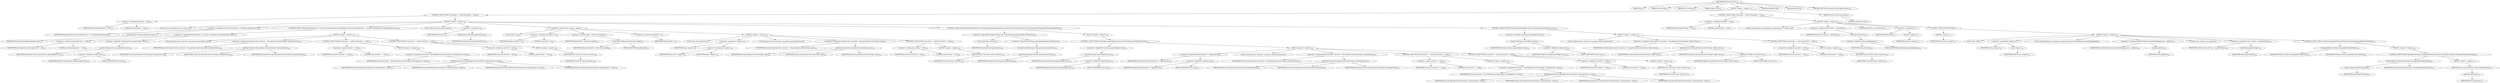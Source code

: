 digraph "findTypeConverter" {  
"551" [label = <(METHOD,findTypeConverter)<SUB>178</SUB>> ]
"29" [label = <(PARAM,this)<SUB>178</SUB>> ]
"552" [label = <(PARAM,Class toType)<SUB>178</SUB>> ]
"553" [label = <(PARAM,Class fromType)<SUB>178</SUB>> ]
"554" [label = <(PARAM,Object value)<SUB>178</SUB>> ]
"555" [label = <(BLOCK,&lt;empty&gt;,&lt;empty&gt;)<SUB>178</SUB>> ]
"556" [label = <(CONTROL_STRUCTURE,if (fromType != null),if (fromType != null))<SUB>180</SUB>> ]
"557" [label = <(&lt;operator&gt;.notEquals,fromType != null)<SUB>180</SUB>> ]
"558" [label = <(IDENTIFIER,fromType,fromType != null)<SUB>180</SUB>> ]
"559" [label = <(LITERAL,null,fromType != null)<SUB>180</SUB>> ]
"560" [label = <(BLOCK,&lt;empty&gt;,&lt;empty&gt;)<SUB>180</SUB>> ]
"561" [label = <(LOCAL,Class fromSuperClass: java.lang.Class)> ]
"562" [label = <(&lt;operator&gt;.assignment,Class fromSuperClass = fromType.getSuperclass())<SUB>181</SUB>> ]
"563" [label = <(IDENTIFIER,fromSuperClass,Class fromSuperClass = fromType.getSuperclass())<SUB>181</SUB>> ]
"564" [label = <(getSuperclass,fromType.getSuperclass())<SUB>181</SUB>> ]
"565" [label = <(IDENTIFIER,fromType,fromType.getSuperclass())<SUB>181</SUB>> ]
"566" [label = <(CONTROL_STRUCTURE,if (fromSuperClass != null &amp;&amp; !fromSuperClass.equals(Object.class)),if (fromSuperClass != null &amp;&amp; !fromSuperClass.equals(Object.class)))<SUB>182</SUB>> ]
"567" [label = <(&lt;operator&gt;.logicalAnd,fromSuperClass != null &amp;&amp; !fromSuperClass.equals(Object.class))<SUB>182</SUB>> ]
"568" [label = <(&lt;operator&gt;.notEquals,fromSuperClass != null)<SUB>182</SUB>> ]
"569" [label = <(IDENTIFIER,fromSuperClass,fromSuperClass != null)<SUB>182</SUB>> ]
"570" [label = <(LITERAL,null,fromSuperClass != null)<SUB>182</SUB>> ]
"571" [label = <(&lt;operator&gt;.logicalNot,!fromSuperClass.equals(Object.class))<SUB>182</SUB>> ]
"572" [label = <(equals,fromSuperClass.equals(Object.class))<SUB>182</SUB>> ]
"573" [label = <(IDENTIFIER,fromSuperClass,fromSuperClass.equals(Object.class))<SUB>182</SUB>> ]
"574" [label = <(&lt;operator&gt;.fieldAccess,Object.class)<SUB>182</SUB>> ]
"575" [label = <(IDENTIFIER,Object,fromSuperClass.equals(Object.class))<SUB>182</SUB>> ]
"576" [label = <(FIELD_IDENTIFIER,class,class)<SUB>182</SUB>> ]
"577" [label = <(BLOCK,&lt;empty&gt;,&lt;empty&gt;)<SUB>182</SUB>> ]
"578" [label = <(LOCAL,TypeConverter converter: org.apache.camel.TypeConverter)> ]
"579" [label = <(&lt;operator&gt;.assignment,TypeConverter converter = this.getTypeConverter(toType, fromSuperClass))<SUB>184</SUB>> ]
"580" [label = <(IDENTIFIER,converter,TypeConverter converter = this.getTypeConverter(toType, fromSuperClass))<SUB>184</SUB>> ]
"581" [label = <(getTypeConverter,this.getTypeConverter(toType, fromSuperClass))<SUB>184</SUB>> ]
"28" [label = <(IDENTIFIER,this,this.getTypeConverter(toType, fromSuperClass))<SUB>184</SUB>> ]
"582" [label = <(IDENTIFIER,toType,this.getTypeConverter(toType, fromSuperClass))<SUB>184</SUB>> ]
"583" [label = <(IDENTIFIER,fromSuperClass,this.getTypeConverter(toType, fromSuperClass))<SUB>184</SUB>> ]
"584" [label = <(CONTROL_STRUCTURE,if (converter == null),if (converter == null))<SUB>185</SUB>> ]
"585" [label = <(&lt;operator&gt;.equals,converter == null)<SUB>185</SUB>> ]
"586" [label = <(IDENTIFIER,converter,converter == null)<SUB>185</SUB>> ]
"587" [label = <(LITERAL,null,converter == null)<SUB>185</SUB>> ]
"588" [label = <(BLOCK,&lt;empty&gt;,&lt;empty&gt;)<SUB>185</SUB>> ]
"589" [label = <(&lt;operator&gt;.assignment,converter = this.findTypeConverter(toType, fromSuperClass, value))<SUB>186</SUB>> ]
"590" [label = <(IDENTIFIER,converter,converter = this.findTypeConverter(toType, fromSuperClass, value))<SUB>186</SUB>> ]
"591" [label = <(findTypeConverter,this.findTypeConverter(toType, fromSuperClass, value))<SUB>186</SUB>> ]
"30" [label = <(IDENTIFIER,this,this.findTypeConverter(toType, fromSuperClass, value))<SUB>186</SUB>> ]
"592" [label = <(IDENTIFIER,toType,this.findTypeConverter(toType, fromSuperClass, value))<SUB>186</SUB>> ]
"593" [label = <(IDENTIFIER,fromSuperClass,this.findTypeConverter(toType, fromSuperClass, value))<SUB>186</SUB>> ]
"594" [label = <(IDENTIFIER,value,this.findTypeConverter(toType, fromSuperClass, value))<SUB>186</SUB>> ]
"595" [label = <(CONTROL_STRUCTURE,if (converter != null),if (converter != null))<SUB>188</SUB>> ]
"596" [label = <(&lt;operator&gt;.notEquals,converter != null)<SUB>188</SUB>> ]
"597" [label = <(IDENTIFIER,converter,converter != null)<SUB>188</SUB>> ]
"598" [label = <(LITERAL,null,converter != null)<SUB>188</SUB>> ]
"599" [label = <(BLOCK,&lt;empty&gt;,&lt;empty&gt;)<SUB>188</SUB>> ]
"600" [label = <(RETURN,return converter;,return converter;)<SUB>189</SUB>> ]
"601" [label = <(IDENTIFIER,converter,return converter;)<SUB>189</SUB>> ]
"602" [label = <(LOCAL,$iterLocal1: java.lang.Class[])<SUB>192</SUB>> ]
"603" [label = <(&lt;operator&gt;.assignment,)<SUB>192</SUB>> ]
"604" [label = <(IDENTIFIER,$iterLocal1,)<SUB>192</SUB>> ]
"605" [label = <(getInterfaces,fromType.getInterfaces())<SUB>192</SUB>> ]
"606" [label = <(IDENTIFIER,fromType,fromType.getInterfaces())<SUB>192</SUB>> ]
"607" [label = <(CONTROL_STRUCTURE,&lt;empty&gt;,&lt;empty&gt;)> ]
"608" [label = <(LOCAL,$idx0: int)<SUB>192</SUB>> ]
"609" [label = <(&lt;operator&gt;.assignment,int $idx0 = 0)<SUB>192</SUB>> ]
"610" [label = <(IDENTIFIER,$idx0,int $idx0 = 0)<SUB>192</SUB>> ]
"611" [label = <(LITERAL,0,int $idx0 = 0)<SUB>192</SUB>> ]
"612" [label = <(&lt;operator&gt;.lessThan,$idx0 &lt; $iterLocal1.length)<SUB>192</SUB>> ]
"613" [label = <(IDENTIFIER,$idx0,$idx0 &lt; $iterLocal1.length)<SUB>192</SUB>> ]
"614" [label = <(&lt;operator&gt;.fieldAccess,$iterLocal1.length)<SUB>192</SUB>> ]
"615" [label = <(IDENTIFIER,$iterLocal1,$idx0 &lt; $iterLocal1.length)<SUB>192</SUB>> ]
"616" [label = <(FIELD_IDENTIFIER,length,length)<SUB>192</SUB>> ]
"617" [label = <(&lt;operator&gt;.postIncrement,$idx0++)<SUB>192</SUB>> ]
"618" [label = <(IDENTIFIER,$idx0,$idx0++)<SUB>192</SUB>> ]
"619" [label = <(BLOCK,&lt;empty&gt;,&lt;empty&gt;)<SUB>192</SUB>> ]
"620" [label = <(LOCAL,type: java.lang.Class)<SUB>192</SUB>> ]
"621" [label = <(&lt;operator&gt;.assignment,&lt;empty&gt;)<SUB>192</SUB>> ]
"622" [label = <(IDENTIFIER,type,&lt;empty&gt;)<SUB>192</SUB>> ]
"623" [label = <(&lt;operator&gt;.indexAccess,&lt;empty&gt;)<SUB>192</SUB>> ]
"624" [label = <(IDENTIFIER,$iterLocal1,&lt;empty&gt;)<SUB>192</SUB>> ]
"625" [label = <(IDENTIFIER,$idx0,&lt;empty&gt;)<SUB>192</SUB>> ]
"626" [label = <(LOCAL,TypeConverter converter: org.apache.camel.TypeConverter)> ]
"627" [label = <(&lt;operator&gt;.assignment,TypeConverter converter = this.getTypeConverter(toType, type))<SUB>193</SUB>> ]
"628" [label = <(IDENTIFIER,converter,TypeConverter converter = this.getTypeConverter(toType, type))<SUB>193</SUB>> ]
"629" [label = <(getTypeConverter,this.getTypeConverter(toType, type))<SUB>193</SUB>> ]
"31" [label = <(IDENTIFIER,this,this.getTypeConverter(toType, type))<SUB>193</SUB>> ]
"630" [label = <(IDENTIFIER,toType,this.getTypeConverter(toType, type))<SUB>193</SUB>> ]
"631" [label = <(IDENTIFIER,type,this.getTypeConverter(toType, type))<SUB>193</SUB>> ]
"632" [label = <(CONTROL_STRUCTURE,if (converter != null),if (converter != null))<SUB>194</SUB>> ]
"633" [label = <(&lt;operator&gt;.notEquals,converter != null)<SUB>194</SUB>> ]
"634" [label = <(IDENTIFIER,converter,converter != null)<SUB>194</SUB>> ]
"635" [label = <(LITERAL,null,converter != null)<SUB>194</SUB>> ]
"636" [label = <(BLOCK,&lt;empty&gt;,&lt;empty&gt;)<SUB>194</SUB>> ]
"637" [label = <(RETURN,return converter;,return converter;)<SUB>195</SUB>> ]
"638" [label = <(IDENTIFIER,converter,return converter;)<SUB>195</SUB>> ]
"639" [label = <(CONTROL_STRUCTURE,if (fromType.isArray() &amp;&amp; !fromType.getComponentType().isPrimitive()),if (fromType.isArray() &amp;&amp; !fromType.getComponentType().isPrimitive()))<SUB>200</SUB>> ]
"640" [label = <(&lt;operator&gt;.logicalAnd,fromType.isArray() &amp;&amp; !fromType.getComponentType().isPrimitive())<SUB>200</SUB>> ]
"641" [label = <(isArray,fromType.isArray())<SUB>200</SUB>> ]
"642" [label = <(IDENTIFIER,fromType,fromType.isArray())<SUB>200</SUB>> ]
"643" [label = <(&lt;operator&gt;.logicalNot,!fromType.getComponentType().isPrimitive())<SUB>200</SUB>> ]
"644" [label = <(isPrimitive,fromType.getComponentType().isPrimitive())<SUB>200</SUB>> ]
"645" [label = <(getComponentType,fromType.getComponentType())<SUB>200</SUB>> ]
"646" [label = <(IDENTIFIER,fromType,fromType.getComponentType())<SUB>200</SUB>> ]
"647" [label = <(BLOCK,&lt;empty&gt;,&lt;empty&gt;)<SUB>200</SUB>> ]
"648" [label = <(CONTROL_STRUCTURE,if (!fromType.equals(Object[].class)),if (!fromType.equals(Object[].class)))<SUB>202</SUB>> ]
"649" [label = <(&lt;operator&gt;.logicalNot,!fromType.equals(Object[].class))<SUB>202</SUB>> ]
"650" [label = <(equals,fromType.equals(Object[].class))<SUB>202</SUB>> ]
"651" [label = <(IDENTIFIER,fromType,fromType.equals(Object[].class))<SUB>202</SUB>> ]
"652" [label = <(&lt;operator&gt;.fieldAccess,Object[].class)<SUB>202</SUB>> ]
"653" [label = <(IDENTIFIER,Object[],fromType.equals(Object[].class))<SUB>202</SUB>> ]
"654" [label = <(FIELD_IDENTIFIER,class,class)<SUB>202</SUB>> ]
"655" [label = <(BLOCK,&lt;empty&gt;,&lt;empty&gt;)<SUB>202</SUB>> ]
"656" [label = <(&lt;operator&gt;.assignment,fromSuperClass = Object[].class)<SUB>203</SUB>> ]
"657" [label = <(IDENTIFIER,fromSuperClass,fromSuperClass = Object[].class)<SUB>203</SUB>> ]
"658" [label = <(&lt;operator&gt;.fieldAccess,Object[].class)<SUB>203</SUB>> ]
"659" [label = <(IDENTIFIER,Object[],fromSuperClass = Object[].class)<SUB>203</SUB>> ]
"660" [label = <(FIELD_IDENTIFIER,class,class)<SUB>203</SUB>> ]
"661" [label = <(LOCAL,TypeConverter converter: org.apache.camel.TypeConverter)> ]
"662" [label = <(&lt;operator&gt;.assignment,TypeConverter converter = this.getTypeConverter(toType, fromSuperClass))<SUB>205</SUB>> ]
"663" [label = <(IDENTIFIER,converter,TypeConverter converter = this.getTypeConverter(toType, fromSuperClass))<SUB>205</SUB>> ]
"664" [label = <(getTypeConverter,this.getTypeConverter(toType, fromSuperClass))<SUB>205</SUB>> ]
"32" [label = <(IDENTIFIER,this,this.getTypeConverter(toType, fromSuperClass))<SUB>205</SUB>> ]
"665" [label = <(IDENTIFIER,toType,this.getTypeConverter(toType, fromSuperClass))<SUB>205</SUB>> ]
"666" [label = <(IDENTIFIER,fromSuperClass,this.getTypeConverter(toType, fromSuperClass))<SUB>205</SUB>> ]
"667" [label = <(CONTROL_STRUCTURE,if (converter == null),if (converter == null))<SUB>206</SUB>> ]
"668" [label = <(&lt;operator&gt;.equals,converter == null)<SUB>206</SUB>> ]
"669" [label = <(IDENTIFIER,converter,converter == null)<SUB>206</SUB>> ]
"670" [label = <(LITERAL,null,converter == null)<SUB>206</SUB>> ]
"671" [label = <(BLOCK,&lt;empty&gt;,&lt;empty&gt;)<SUB>206</SUB>> ]
"672" [label = <(&lt;operator&gt;.assignment,converter = this.findTypeConverter(toType, fromSuperClass, value))<SUB>207</SUB>> ]
"673" [label = <(IDENTIFIER,converter,converter = this.findTypeConverter(toType, fromSuperClass, value))<SUB>207</SUB>> ]
"674" [label = <(findTypeConverter,this.findTypeConverter(toType, fromSuperClass, value))<SUB>207</SUB>> ]
"33" [label = <(IDENTIFIER,this,this.findTypeConverter(toType, fromSuperClass, value))<SUB>207</SUB>> ]
"675" [label = <(IDENTIFIER,toType,this.findTypeConverter(toType, fromSuperClass, value))<SUB>207</SUB>> ]
"676" [label = <(IDENTIFIER,fromSuperClass,this.findTypeConverter(toType, fromSuperClass, value))<SUB>207</SUB>> ]
"677" [label = <(IDENTIFIER,value,this.findTypeConverter(toType, fromSuperClass, value))<SUB>207</SUB>> ]
"678" [label = <(CONTROL_STRUCTURE,if (converter != null),if (converter != null))<SUB>209</SUB>> ]
"679" [label = <(&lt;operator&gt;.notEquals,converter != null)<SUB>209</SUB>> ]
"680" [label = <(IDENTIFIER,converter,converter != null)<SUB>209</SUB>> ]
"681" [label = <(LITERAL,null,converter != null)<SUB>209</SUB>> ]
"682" [label = <(BLOCK,&lt;empty&gt;,&lt;empty&gt;)<SUB>209</SUB>> ]
"683" [label = <(RETURN,return converter;,return converter;)<SUB>210</SUB>> ]
"684" [label = <(IDENTIFIER,converter,return converter;)<SUB>210</SUB>> ]
"685" [label = <(CONTROL_STRUCTURE,if (!fromType.equals(Object.class)),if (!fromType.equals(Object.class)))<SUB>216</SUB>> ]
"686" [label = <(&lt;operator&gt;.logicalNot,!fromType.equals(Object.class))<SUB>216</SUB>> ]
"687" [label = <(equals,fromType.equals(Object.class))<SUB>216</SUB>> ]
"688" [label = <(IDENTIFIER,fromType,fromType.equals(Object.class))<SUB>216</SUB>> ]
"689" [label = <(&lt;operator&gt;.fieldAccess,Object.class)<SUB>216</SUB>> ]
"690" [label = <(IDENTIFIER,Object,fromType.equals(Object.class))<SUB>216</SUB>> ]
"691" [label = <(FIELD_IDENTIFIER,class,class)<SUB>216</SUB>> ]
"692" [label = <(BLOCK,&lt;empty&gt;,&lt;empty&gt;)<SUB>216</SUB>> ]
"693" [label = <(LOCAL,TypeConverter converter: org.apache.camel.TypeConverter)> ]
"694" [label = <(&lt;operator&gt;.assignment,TypeConverter converter = this.getTypeConverter(toType, Object.class))<SUB>217</SUB>> ]
"695" [label = <(IDENTIFIER,converter,TypeConverter converter = this.getTypeConverter(toType, Object.class))<SUB>217</SUB>> ]
"696" [label = <(getTypeConverter,this.getTypeConverter(toType, Object.class))<SUB>217</SUB>> ]
"34" [label = <(IDENTIFIER,this,this.getTypeConverter(toType, Object.class))<SUB>217</SUB>> ]
"697" [label = <(IDENTIFIER,toType,this.getTypeConverter(toType, Object.class))<SUB>217</SUB>> ]
"698" [label = <(&lt;operator&gt;.fieldAccess,Object.class)<SUB>217</SUB>> ]
"699" [label = <(IDENTIFIER,Object,this.getTypeConverter(toType, Object.class))<SUB>217</SUB>> ]
"700" [label = <(FIELD_IDENTIFIER,class,class)<SUB>217</SUB>> ]
"701" [label = <(CONTROL_STRUCTURE,if (converter != null),if (converter != null))<SUB>218</SUB>> ]
"702" [label = <(&lt;operator&gt;.notEquals,converter != null)<SUB>218</SUB>> ]
"703" [label = <(IDENTIFIER,converter,converter != null)<SUB>218</SUB>> ]
"704" [label = <(LITERAL,null,converter != null)<SUB>218</SUB>> ]
"705" [label = <(BLOCK,&lt;empty&gt;,&lt;empty&gt;)<SUB>218</SUB>> ]
"706" [label = <(RETURN,return converter;,return converter;)<SUB>219</SUB>> ]
"707" [label = <(IDENTIFIER,converter,return converter;)<SUB>219</SUB>> ]
"708" [label = <(CONTROL_STRUCTURE,if (fromType != null),if (fromType != null))<SUB>225</SUB>> ]
"709" [label = <(&lt;operator&gt;.notEquals,fromType != null)<SUB>225</SUB>> ]
"710" [label = <(IDENTIFIER,fromType,fromType != null)<SUB>225</SUB>> ]
"711" [label = <(LITERAL,null,fromType != null)<SUB>225</SUB>> ]
"712" [label = <(BLOCK,&lt;empty&gt;,&lt;empty&gt;)<SUB>225</SUB>> ]
"713" [label = <(LOCAL,Set&lt;Map.Entry&lt;TypeMapping, TypeConverter&gt;&gt; entries: ANY)> ]
"714" [label = <(&lt;operator&gt;.assignment,ANY entries = entrySet())<SUB>226</SUB>> ]
"715" [label = <(IDENTIFIER,entries,ANY entries = entrySet())<SUB>226</SUB>> ]
"716" [label = <(entrySet,entrySet())<SUB>226</SUB>> ]
"717" [label = <(&lt;operator&gt;.fieldAccess,this.typeMappings)<SUB>226</SUB>> ]
"718" [label = <(IDENTIFIER,this,entrySet())<SUB>226</SUB>> ]
"719" [label = <(FIELD_IDENTIFIER,typeMappings,typeMappings)<SUB>226</SUB>> ]
"720" [label = <(LOCAL,$iterLocal2: java.util.Iterator)<SUB>227</SUB>> ]
"721" [label = <(&lt;operator&gt;.assignment,)<SUB>227</SUB>> ]
"722" [label = <(IDENTIFIER,$iterLocal2,)<SUB>227</SUB>> ]
"723" [label = <(iterator,&lt;empty&gt;)<SUB>227</SUB>> ]
"724" [label = <(IDENTIFIER,entries,&lt;empty&gt;)<SUB>227</SUB>> ]
"725" [label = <(CONTROL_STRUCTURE,FOR,FOR)<SUB>227</SUB>> ]
"726" [label = <(hasNext,&lt;empty&gt;)<SUB>227</SUB>> ]
"727" [label = <(IDENTIFIER,$iterLocal2,&lt;empty&gt;)<SUB>227</SUB>> ]
"728" [label = <(BLOCK,&lt;empty&gt;,&lt;empty&gt;)<SUB>227</SUB>> ]
"729" [label = <(LOCAL,entry: ANY)<SUB>227</SUB>> ]
"730" [label = <(&lt;operator&gt;.assignment,&lt;empty&gt;)<SUB>227</SUB>> ]
"731" [label = <(IDENTIFIER,entry,&lt;empty&gt;)<SUB>227</SUB>> ]
"732" [label = <(next,&lt;empty&gt;)<SUB>227</SUB>> ]
"733" [label = <(IDENTIFIER,$iterLocal2,&lt;empty&gt;)<SUB>227</SUB>> ]
"734" [label = <(LOCAL,TypeMapping key: org.apache.camel.impl.converter.DefaultTypeConverter$TypeMapping)> ]
"735" [label = <(&lt;operator&gt;.assignment,DefaultTypeConverter$TypeMapping key = getKey())<SUB>228</SUB>> ]
"736" [label = <(IDENTIFIER,key,DefaultTypeConverter$TypeMapping key = getKey())<SUB>228</SUB>> ]
"737" [label = <(getKey,getKey())<SUB>228</SUB>> ]
"738" [label = <(IDENTIFIER,entry,getKey())<SUB>228</SUB>> ]
"739" [label = <(LOCAL,Class aToType: java.lang.Class)> ]
"740" [label = <(&lt;operator&gt;.assignment,Class aToType = key.getToType())<SUB>229</SUB>> ]
"741" [label = <(IDENTIFIER,aToType,Class aToType = key.getToType())<SUB>229</SUB>> ]
"742" [label = <(getToType,key.getToType())<SUB>229</SUB>> ]
"743" [label = <(IDENTIFIER,key,key.getToType())<SUB>229</SUB>> ]
"744" [label = <(CONTROL_STRUCTURE,if (toType.isAssignableFrom(aToType)),if (toType.isAssignableFrom(aToType)))<SUB>230</SUB>> ]
"745" [label = <(isAssignableFrom,toType.isAssignableFrom(aToType))<SUB>230</SUB>> ]
"746" [label = <(IDENTIFIER,toType,toType.isAssignableFrom(aToType))<SUB>230</SUB>> ]
"747" [label = <(IDENTIFIER,aToType,toType.isAssignableFrom(aToType))<SUB>230</SUB>> ]
"748" [label = <(BLOCK,&lt;empty&gt;,&lt;empty&gt;)<SUB>230</SUB>> ]
"749" [label = <(CONTROL_STRUCTURE,if (key.getFromType().isAssignableFrom(fromType)),if (key.getFromType().isAssignableFrom(fromType)))<SUB>231</SUB>> ]
"750" [label = <(isAssignableFrom,key.getFromType().isAssignableFrom(fromType))<SUB>231</SUB>> ]
"751" [label = <(getFromType,key.getFromType())<SUB>231</SUB>> ]
"752" [label = <(IDENTIFIER,key,key.getFromType())<SUB>231</SUB>> ]
"753" [label = <(IDENTIFIER,fromType,key.getFromType().isAssignableFrom(fromType))<SUB>231</SUB>> ]
"754" [label = <(BLOCK,&lt;empty&gt;,&lt;empty&gt;)<SUB>231</SUB>> ]
"755" [label = <(RETURN,return entry.getValue();,return entry.getValue();)<SUB>232</SUB>> ]
"756" [label = <(getValue,getValue())<SUB>232</SUB>> ]
"757" [label = <(IDENTIFIER,entry,getValue())<SUB>232</SUB>> ]
"758" [label = <(RETURN,return null;,return null;)<SUB>239</SUB>> ]
"759" [label = <(LITERAL,null,return null;)<SUB>239</SUB>> ]
"760" [label = <(MODIFIER,PROTECTED)> ]
"761" [label = <(MODIFIER,VIRTUAL)> ]
"762" [label = <(METHOD_RETURN,org.apache.camel.TypeConverter)<SUB>178</SUB>> ]
  "551" -> "29" 
  "551" -> "552" 
  "551" -> "553" 
  "551" -> "554" 
  "551" -> "555" 
  "551" -> "760" 
  "551" -> "761" 
  "551" -> "762" 
  "555" -> "556" 
  "555" -> "708" 
  "555" -> "758" 
  "556" -> "557" 
  "556" -> "560" 
  "557" -> "558" 
  "557" -> "559" 
  "560" -> "561" 
  "560" -> "562" 
  "560" -> "566" 
  "560" -> "602" 
  "560" -> "603" 
  "560" -> "607" 
  "560" -> "639" 
  "560" -> "685" 
  "562" -> "563" 
  "562" -> "564" 
  "564" -> "565" 
  "566" -> "567" 
  "566" -> "577" 
  "567" -> "568" 
  "567" -> "571" 
  "568" -> "569" 
  "568" -> "570" 
  "571" -> "572" 
  "572" -> "573" 
  "572" -> "574" 
  "574" -> "575" 
  "574" -> "576" 
  "577" -> "578" 
  "577" -> "579" 
  "577" -> "584" 
  "577" -> "595" 
  "579" -> "580" 
  "579" -> "581" 
  "581" -> "28" 
  "581" -> "582" 
  "581" -> "583" 
  "584" -> "585" 
  "584" -> "588" 
  "585" -> "586" 
  "585" -> "587" 
  "588" -> "589" 
  "589" -> "590" 
  "589" -> "591" 
  "591" -> "30" 
  "591" -> "592" 
  "591" -> "593" 
  "591" -> "594" 
  "595" -> "596" 
  "595" -> "599" 
  "596" -> "597" 
  "596" -> "598" 
  "599" -> "600" 
  "600" -> "601" 
  "603" -> "604" 
  "603" -> "605" 
  "605" -> "606" 
  "607" -> "608" 
  "607" -> "609" 
  "607" -> "612" 
  "607" -> "617" 
  "607" -> "619" 
  "609" -> "610" 
  "609" -> "611" 
  "612" -> "613" 
  "612" -> "614" 
  "614" -> "615" 
  "614" -> "616" 
  "617" -> "618" 
  "619" -> "620" 
  "619" -> "621" 
  "619" -> "626" 
  "619" -> "627" 
  "619" -> "632" 
  "621" -> "622" 
  "621" -> "623" 
  "623" -> "624" 
  "623" -> "625" 
  "627" -> "628" 
  "627" -> "629" 
  "629" -> "31" 
  "629" -> "630" 
  "629" -> "631" 
  "632" -> "633" 
  "632" -> "636" 
  "633" -> "634" 
  "633" -> "635" 
  "636" -> "637" 
  "637" -> "638" 
  "639" -> "640" 
  "639" -> "647" 
  "640" -> "641" 
  "640" -> "643" 
  "641" -> "642" 
  "643" -> "644" 
  "644" -> "645" 
  "645" -> "646" 
  "647" -> "648" 
  "648" -> "649" 
  "648" -> "655" 
  "649" -> "650" 
  "650" -> "651" 
  "650" -> "652" 
  "652" -> "653" 
  "652" -> "654" 
  "655" -> "656" 
  "655" -> "661" 
  "655" -> "662" 
  "655" -> "667" 
  "655" -> "678" 
  "656" -> "657" 
  "656" -> "658" 
  "658" -> "659" 
  "658" -> "660" 
  "662" -> "663" 
  "662" -> "664" 
  "664" -> "32" 
  "664" -> "665" 
  "664" -> "666" 
  "667" -> "668" 
  "667" -> "671" 
  "668" -> "669" 
  "668" -> "670" 
  "671" -> "672" 
  "672" -> "673" 
  "672" -> "674" 
  "674" -> "33" 
  "674" -> "675" 
  "674" -> "676" 
  "674" -> "677" 
  "678" -> "679" 
  "678" -> "682" 
  "679" -> "680" 
  "679" -> "681" 
  "682" -> "683" 
  "683" -> "684" 
  "685" -> "686" 
  "685" -> "692" 
  "686" -> "687" 
  "687" -> "688" 
  "687" -> "689" 
  "689" -> "690" 
  "689" -> "691" 
  "692" -> "693" 
  "692" -> "694" 
  "692" -> "701" 
  "694" -> "695" 
  "694" -> "696" 
  "696" -> "34" 
  "696" -> "697" 
  "696" -> "698" 
  "698" -> "699" 
  "698" -> "700" 
  "701" -> "702" 
  "701" -> "705" 
  "702" -> "703" 
  "702" -> "704" 
  "705" -> "706" 
  "706" -> "707" 
  "708" -> "709" 
  "708" -> "712" 
  "709" -> "710" 
  "709" -> "711" 
  "712" -> "713" 
  "712" -> "714" 
  "712" -> "720" 
  "712" -> "721" 
  "712" -> "725" 
  "714" -> "715" 
  "714" -> "716" 
  "716" -> "717" 
  "717" -> "718" 
  "717" -> "719" 
  "721" -> "722" 
  "721" -> "723" 
  "723" -> "724" 
  "725" -> "726" 
  "725" -> "728" 
  "726" -> "727" 
  "728" -> "729" 
  "728" -> "730" 
  "728" -> "734" 
  "728" -> "735" 
  "728" -> "739" 
  "728" -> "740" 
  "728" -> "744" 
  "730" -> "731" 
  "730" -> "732" 
  "732" -> "733" 
  "735" -> "736" 
  "735" -> "737" 
  "737" -> "738" 
  "740" -> "741" 
  "740" -> "742" 
  "742" -> "743" 
  "744" -> "745" 
  "744" -> "748" 
  "745" -> "746" 
  "745" -> "747" 
  "748" -> "749" 
  "749" -> "750" 
  "749" -> "754" 
  "750" -> "751" 
  "750" -> "753" 
  "751" -> "752" 
  "754" -> "755" 
  "755" -> "756" 
  "756" -> "757" 
  "758" -> "759" 
}
